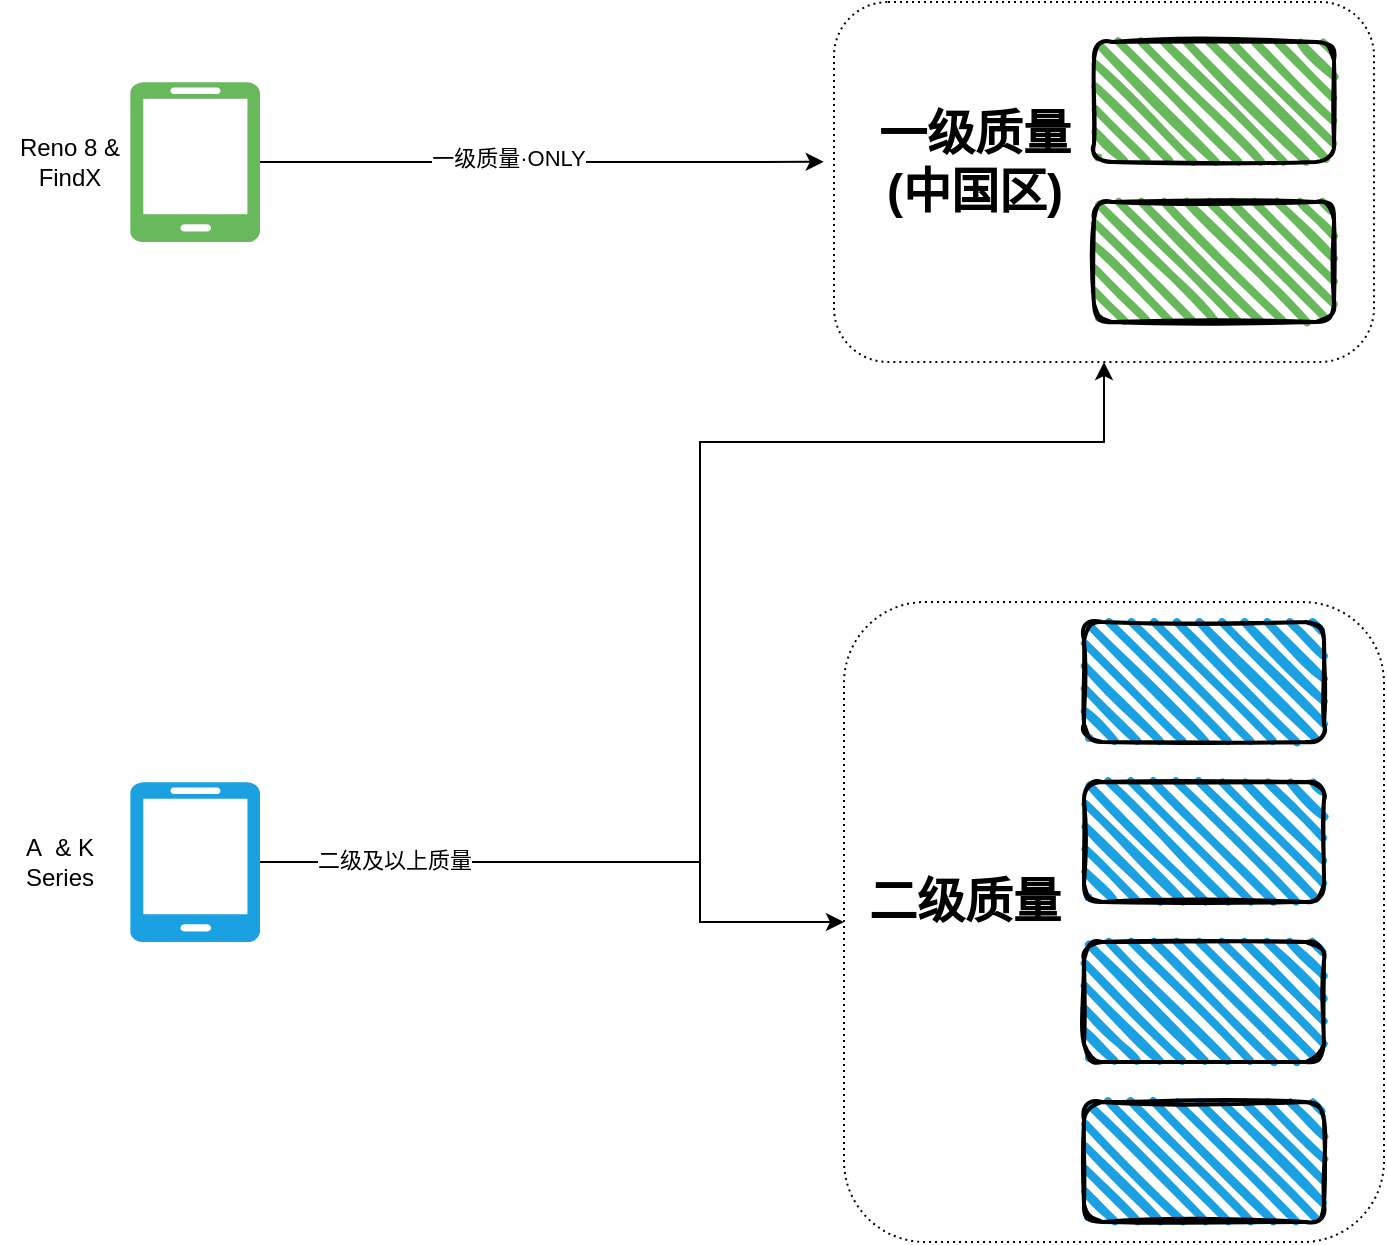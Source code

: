 <mxfile version="20.0.1" type="github"><diagram id="YwctwQ0RzExP9tocAWCt" name="Page-1"><mxGraphModel dx="1341" dy="882" grid="1" gridSize="10" guides="1" tooltips="1" connect="1" arrows="1" fold="1" page="1" pageScale="1" pageWidth="1100" pageHeight="850" math="0" shadow="0"><root><mxCell id="0"/><mxCell id="1" parent="0"/><mxCell id="KN3zhOOXSCsKJqI7j2EF-2" value="" style="rounded=1;whiteSpace=wrap;html=1;strokeWidth=2;fillWeight=4;hachureGap=8;hachureAngle=45;fillColor=#68B85C;sketch=1;" vertex="1" parent="1"><mxGeometry x="677" y="100" width="120" height="60" as="geometry"/></mxCell><mxCell id="KN3zhOOXSCsKJqI7j2EF-3" value="" style="rounded=1;whiteSpace=wrap;html=1;strokeWidth=2;fillWeight=4;hachureGap=8;hachureAngle=45;fillColor=#68B85C;sketch=1;" vertex="1" parent="1"><mxGeometry x="677" y="180" width="120" height="60" as="geometry"/></mxCell><mxCell id="KN3zhOOXSCsKJqI7j2EF-4" value="" style="rounded=1;whiteSpace=wrap;html=1;strokeWidth=2;fillWeight=4;hachureGap=8;hachureAngle=45;fillColor=#1ba1e2;sketch=1;" vertex="1" parent="1"><mxGeometry x="672" y="390" width="120" height="60" as="geometry"/></mxCell><mxCell id="KN3zhOOXSCsKJqI7j2EF-5" value="" style="rounded=1;whiteSpace=wrap;html=1;strokeWidth=2;fillWeight=4;hachureGap=8;hachureAngle=45;fillColor=#1ba1e2;sketch=1;" vertex="1" parent="1"><mxGeometry x="672" y="470" width="120" height="60" as="geometry"/></mxCell><mxCell id="KN3zhOOXSCsKJqI7j2EF-6" value="" style="rounded=1;whiteSpace=wrap;html=1;strokeWidth=2;fillWeight=4;hachureGap=8;hachureAngle=45;fillColor=#1ba1e2;sketch=1;" vertex="1" parent="1"><mxGeometry x="672" y="550" width="120" height="60" as="geometry"/></mxCell><mxCell id="KN3zhOOXSCsKJqI7j2EF-7" value="" style="rounded=1;whiteSpace=wrap;html=1;strokeWidth=2;fillWeight=4;hachureGap=8;hachureAngle=45;fillColor=#1ba1e2;sketch=1;" vertex="1" parent="1"><mxGeometry x="672" y="630" width="120" height="60" as="geometry"/></mxCell><mxCell id="KN3zhOOXSCsKJqI7j2EF-25" style="edgeStyle=orthogonalEdgeStyle;rounded=0;orthogonalLoop=1;jettySize=auto;html=1;entryX=-0.019;entryY=0.444;entryDx=0;entryDy=0;entryPerimeter=0;" edge="1" parent="1" source="KN3zhOOXSCsKJqI7j2EF-10" target="KN3zhOOXSCsKJqI7j2EF-16"><mxGeometry relative="1" as="geometry"/></mxCell><mxCell id="KN3zhOOXSCsKJqI7j2EF-27" value="一级质量·ONLY" style="edgeLabel;html=1;align=center;verticalAlign=middle;resizable=0;points=[];" vertex="1" connectable="0" parent="KN3zhOOXSCsKJqI7j2EF-25"><mxGeometry x="-0.135" y="2" relative="1" as="geometry"><mxPoint x="2" as="offset"/></mxGeometry></mxCell><mxCell id="KN3zhOOXSCsKJqI7j2EF-10" value="" style="verticalLabelPosition=bottom;html=1;verticalAlign=top;align=center;strokeColor=none;fillColor=#68B85C;shape=mxgraph.azure.mobile;pointerEvents=1;" vertex="1" parent="1"><mxGeometry x="195" y="120" width="65" height="80" as="geometry"/></mxCell><mxCell id="KN3zhOOXSCsKJqI7j2EF-23" style="edgeStyle=orthogonalEdgeStyle;rounded=0;orthogonalLoop=1;jettySize=auto;html=1;" edge="1" parent="1" source="KN3zhOOXSCsKJqI7j2EF-12" target="KN3zhOOXSCsKJqI7j2EF-13"><mxGeometry relative="1" as="geometry"><Array as="points"><mxPoint x="480" y="510"/><mxPoint x="480" y="540"/></Array></mxGeometry></mxCell><mxCell id="KN3zhOOXSCsKJqI7j2EF-26" style="edgeStyle=orthogonalEdgeStyle;rounded=0;orthogonalLoop=1;jettySize=auto;html=1;entryX=0.5;entryY=1;entryDx=0;entryDy=0;exitX=1;exitY=0.5;exitDx=0;exitDy=0;exitPerimeter=0;" edge="1" parent="1" source="KN3zhOOXSCsKJqI7j2EF-12" target="KN3zhOOXSCsKJqI7j2EF-16"><mxGeometry relative="1" as="geometry"><Array as="points"><mxPoint x="480" y="510"/><mxPoint x="480" y="300"/><mxPoint x="682" y="300"/></Array></mxGeometry></mxCell><mxCell id="KN3zhOOXSCsKJqI7j2EF-28" value="二级及以上质量" style="edgeLabel;html=1;align=center;verticalAlign=middle;resizable=0;points=[];" vertex="1" connectable="0" parent="KN3zhOOXSCsKJqI7j2EF-26"><mxGeometry x="-0.802" y="1" relative="1" as="geometry"><mxPoint as="offset"/></mxGeometry></mxCell><mxCell id="KN3zhOOXSCsKJqI7j2EF-12" value="" style="verticalLabelPosition=bottom;html=1;verticalAlign=top;align=center;strokeColor=none;fillColor=#1BA1E2;shape=mxgraph.azure.mobile;pointerEvents=1;" vertex="1" parent="1"><mxGeometry x="195" y="470" width="65" height="80" as="geometry"/></mxCell><mxCell id="KN3zhOOXSCsKJqI7j2EF-13" value="" style="rounded=1;whiteSpace=wrap;html=1;fillColor=none;dashed=1;dashPattern=1 2;" vertex="1" parent="1"><mxGeometry x="552" y="380" width="270" height="320" as="geometry"/></mxCell><mxCell id="KN3zhOOXSCsKJqI7j2EF-15" value="二级质量" style="text;strokeColor=none;fillColor=none;html=1;fontSize=24;fontStyle=1;verticalAlign=middle;align=center;dashed=1;dashPattern=1 2;" vertex="1" parent="1"><mxGeometry x="562" y="510" width="100" height="40" as="geometry"/></mxCell><mxCell id="KN3zhOOXSCsKJqI7j2EF-16" value="" style="rounded=1;whiteSpace=wrap;html=1;fillColor=none;dashed=1;dashPattern=1 2;" vertex="1" parent="1"><mxGeometry x="547" y="80" width="270" height="180" as="geometry"/></mxCell><mxCell id="KN3zhOOXSCsKJqI7j2EF-17" value="一级质量&lt;br&gt;(中国区)" style="text;strokeColor=none;fillColor=none;html=1;fontSize=24;fontStyle=1;verticalAlign=middle;align=center;dashed=1;dashPattern=1 2;" vertex="1" parent="1"><mxGeometry x="567" y="140" width="100" height="40" as="geometry"/></mxCell><mxCell id="KN3zhOOXSCsKJqI7j2EF-18" value="Reno 8 &amp;amp; FindX" style="text;html=1;strokeColor=none;fillColor=none;align=center;verticalAlign=middle;whiteSpace=wrap;rounded=0;dashed=1;dashPattern=1 2;" vertex="1" parent="1"><mxGeometry x="135" y="145" width="60" height="30" as="geometry"/></mxCell><mxCell id="KN3zhOOXSCsKJqI7j2EF-19" value="A&amp;nbsp; &amp;amp; K Series" style="text;html=1;strokeColor=none;fillColor=none;align=center;verticalAlign=middle;whiteSpace=wrap;rounded=0;dashed=1;dashPattern=1 2;" vertex="1" parent="1"><mxGeometry x="130" y="495" width="60" height="30" as="geometry"/></mxCell></root></mxGraphModel></diagram></mxfile>